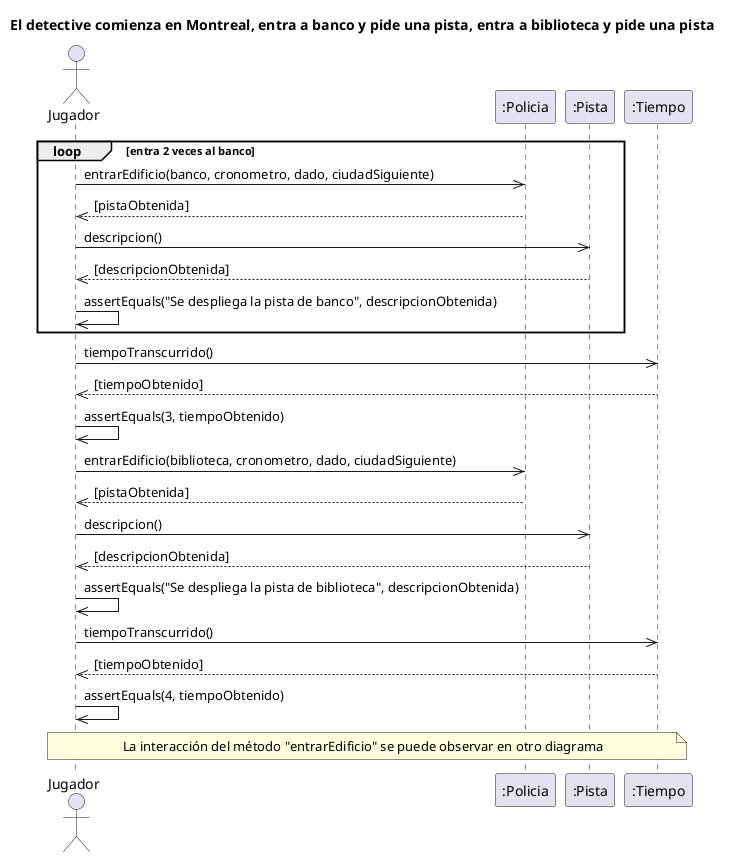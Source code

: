 @startuml
title El detective comienza en Montreal, entra a banco y pide una pista, entra a biblioteca y pide una pista

actor "Jugador" as AlgoThief
participant ":Policia" as Policia
participant ":Pista" as Pista
participant ":Tiempo" as Tiempo
loop entra 2 veces al banco
AlgoThief ->> Policia : entrarEdificio(banco, cronometro, dado, ciudadSiguiente)
return[pistaObtenida]

AlgoThief ->> Pista : descripcion()
return[descripcionObtenida]

AlgoThief ->> AlgoThief : assertEquals("Se despliega la pista de banco", descripcionObtenida)
end
AlgoThief ->> Tiempo : tiempoTranscurrido()
return[tiempoObtenido]

AlgoThief ->> AlgoThief : assertEquals(3, tiempoObtenido)
AlgoThief ->> Policia : entrarEdificio(biblioteca, cronometro, dado, ciudadSiguiente)
return[pistaObtenida]

AlgoThief ->> Pista : descripcion()
return[descripcionObtenida]
AlgoThief ->> AlgoThief : assertEquals("Se despliega la pista de biblioteca", descripcionObtenida)
AlgoThief ->> Tiempo : tiempoTranscurrido()
return[tiempoObtenido]

AlgoThief ->> AlgoThief : assertEquals(4, tiempoObtenido)
note across: La interacción del método "entrarEdificio" se puede observar en otro diagrama

@enduml
